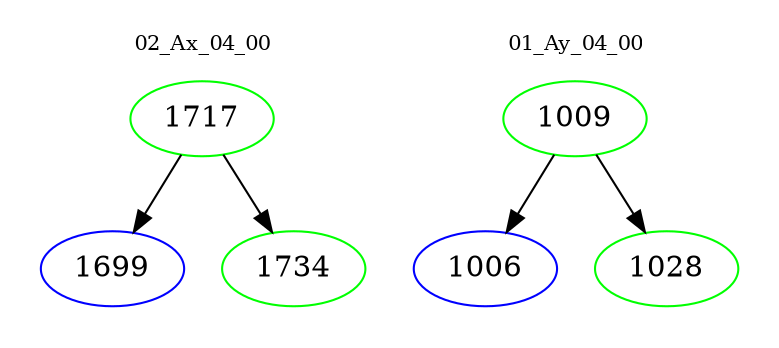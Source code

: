 digraph{
subgraph cluster_0 {
color = white
label = "02_Ax_04_00";
fontsize=10;
T0_1717 [label="1717", color="green"]
T0_1717 -> T0_1699 [color="black"]
T0_1699 [label="1699", color="blue"]
T0_1717 -> T0_1734 [color="black"]
T0_1734 [label="1734", color="green"]
}
subgraph cluster_1 {
color = white
label = "01_Ay_04_00";
fontsize=10;
T1_1009 [label="1009", color="green"]
T1_1009 -> T1_1006 [color="black"]
T1_1006 [label="1006", color="blue"]
T1_1009 -> T1_1028 [color="black"]
T1_1028 [label="1028", color="green"]
}
}
